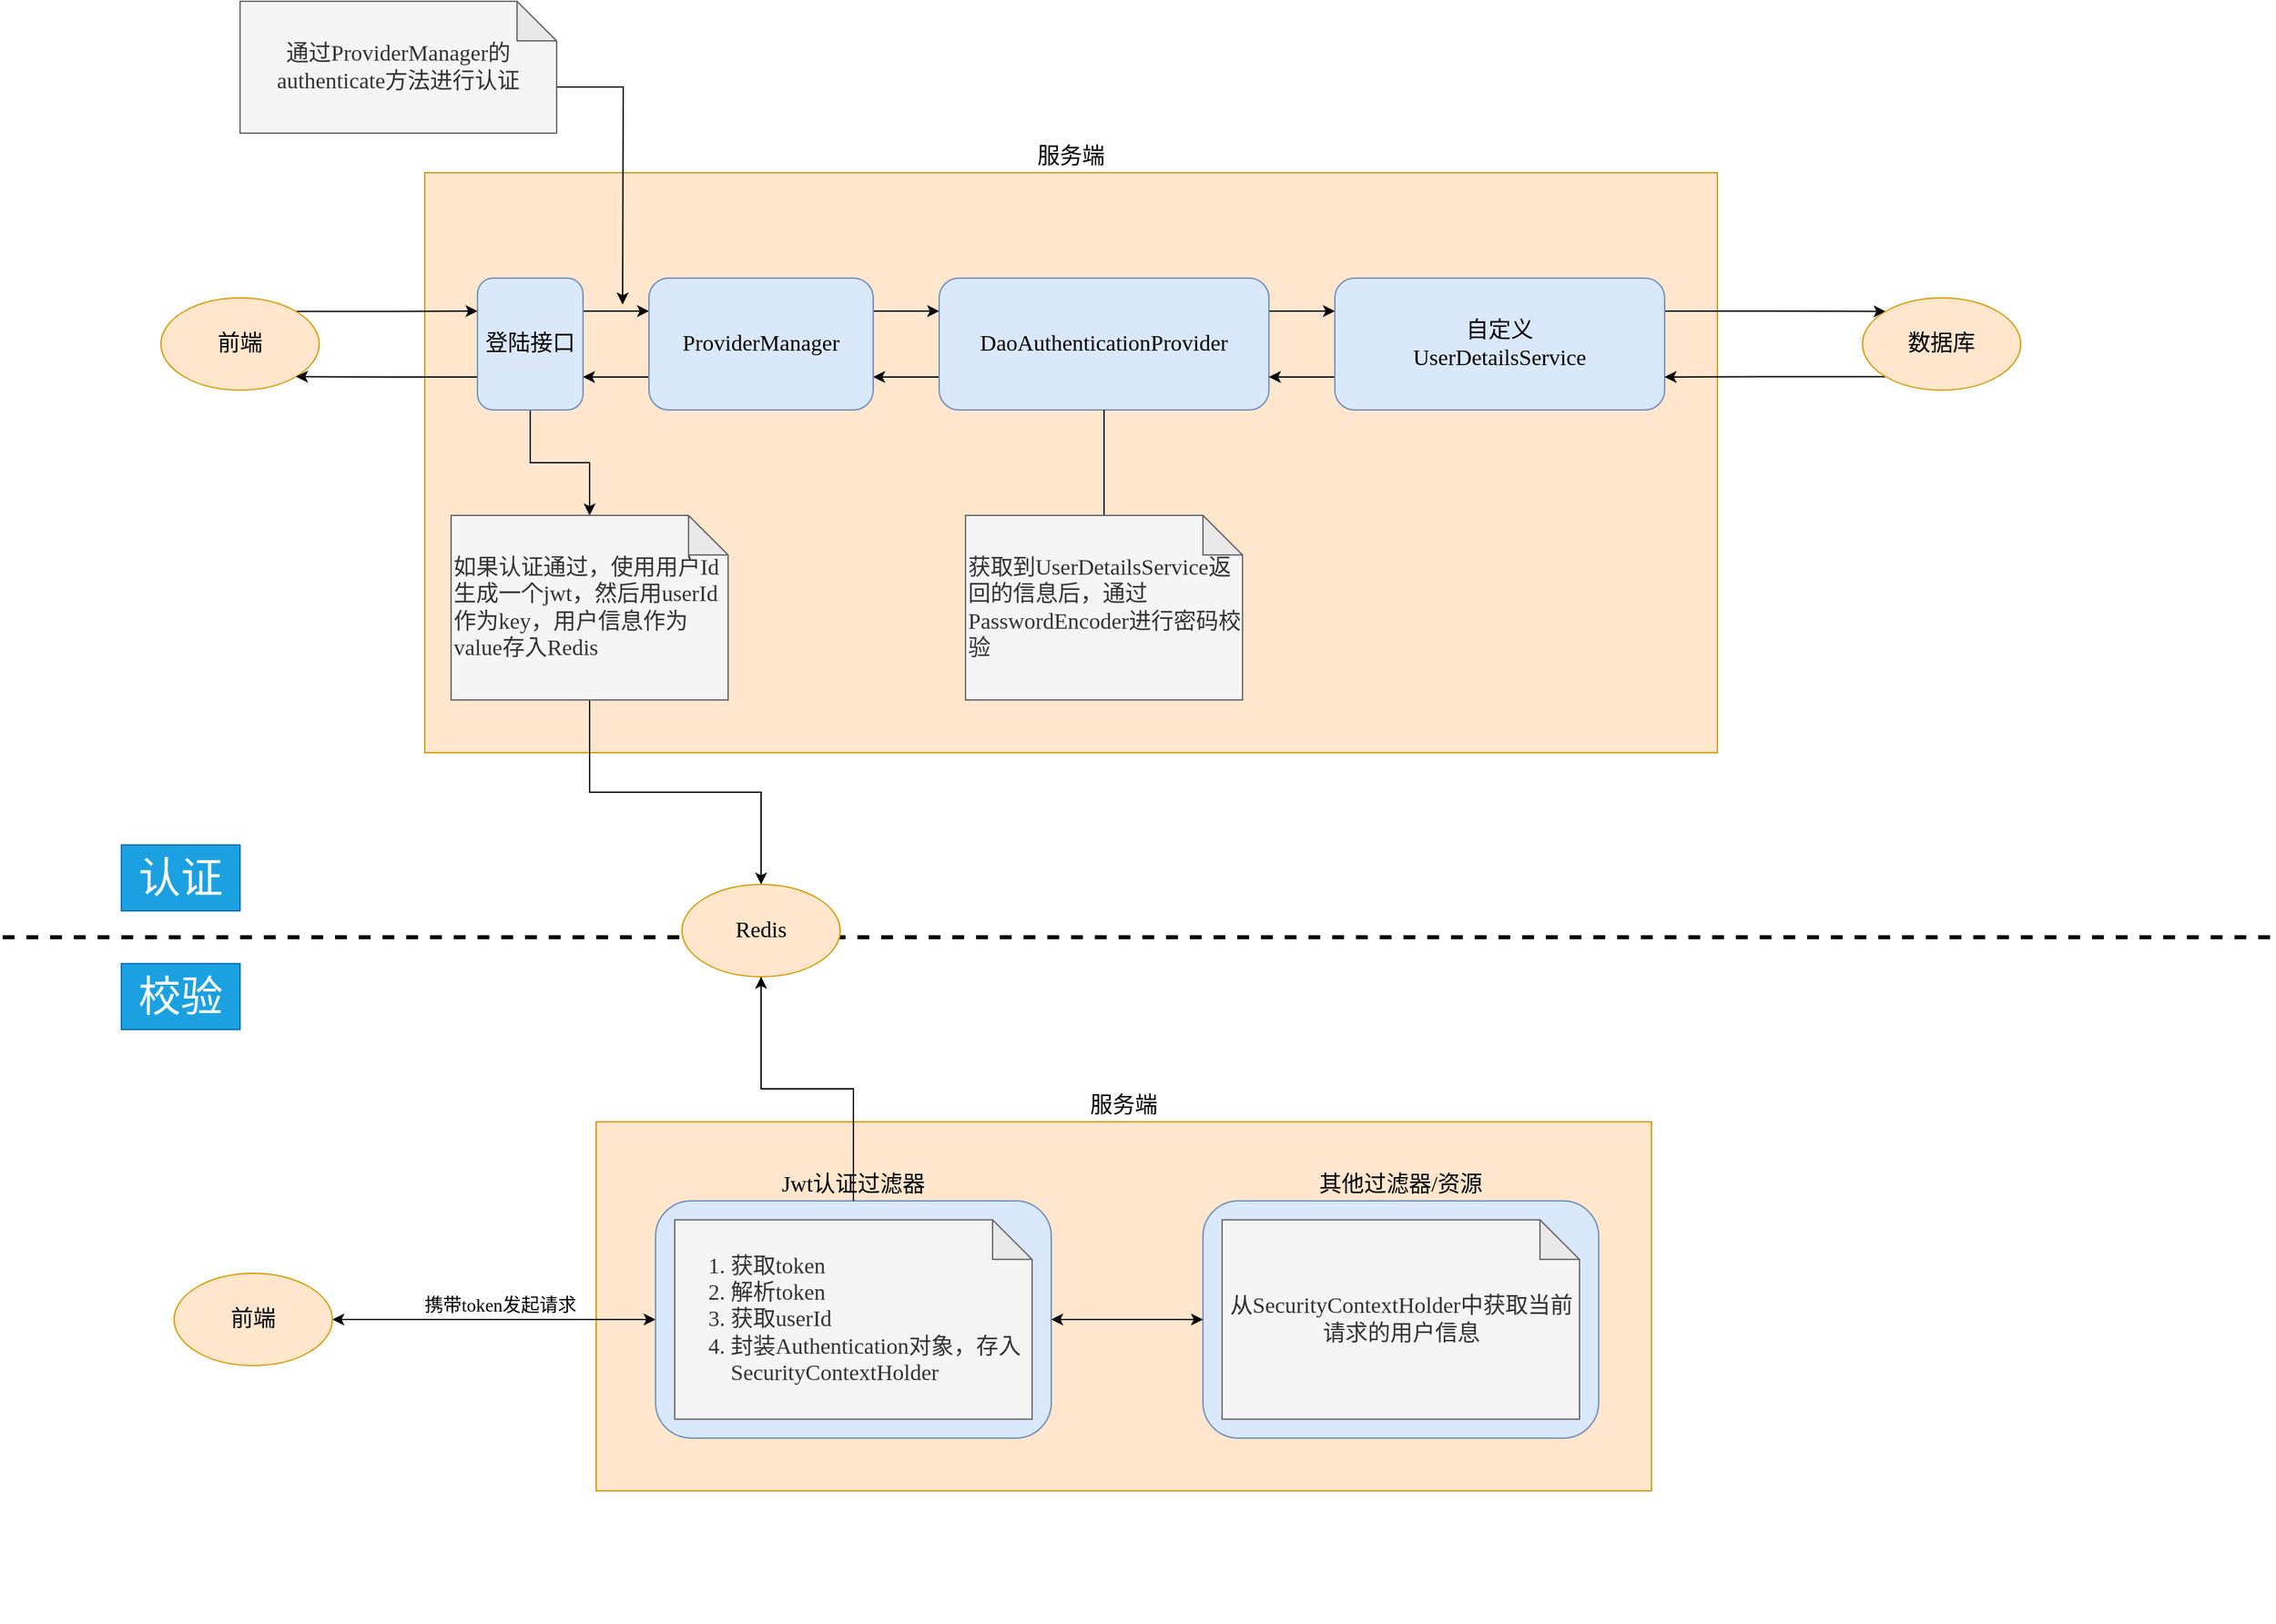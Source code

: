 <mxfile version="20.3.0" type="device"><diagram id="s93s14WLuws0NKfSGKt5" name="第 1 页"><mxGraphModel dx="1896" dy="1153" grid="1" gridSize="10" guides="1" tooltips="1" connect="1" arrows="1" fold="1" page="1" pageScale="1" pageWidth="3300" pageHeight="2339" math="0" shadow="0"><root><mxCell id="0"/><mxCell id="1" parent="0"/><mxCell id="WXrJ1YIOQAjNS_yKq-UC-45" value="" style="endArrow=none;dashed=1;html=1;strokeWidth=3;rounded=0;fontFamily=Noto Serif SC;fontSource=https%3A%2F%2Ffonts.googleapis.com%2Fcss%3Ffamily%3DNoto%2BSerif%2BSC;fontSize=17;" edge="1" parent="1"><mxGeometry width="50" height="50" relative="1" as="geometry"><mxPoint x="70" y="730" as="sourcePoint"/><mxPoint x="1790" y="730" as="targetPoint"/></mxGeometry></mxCell><mxCell id="WXrJ1YIOQAjNS_yKq-UC-39" value="服务端" style="rounded=0;whiteSpace=wrap;html=1;fontFamily=Noto Serif SC;fontSource=https%3A%2F%2Ffonts.googleapis.com%2Fcss%3Ffamily%3DNoto%2BSerif%2BSC;fontSize=17;fillColor=#ffe6cc;strokeColor=#d79b00;labelPosition=center;verticalLabelPosition=top;align=center;verticalAlign=bottom;" vertex="1" parent="1"><mxGeometry x="520" y="870" width="800" height="280" as="geometry"/></mxCell><mxCell id="WXrJ1YIOQAjNS_yKq-UC-21" value="服务端" style="rounded=0;whiteSpace=wrap;html=1;fontFamily=Noto Serif SC;fontSource=https%3A%2F%2Ffonts.googleapis.com%2Fcss%3Ffamily%3DNoto%2BSerif%2BSC;fontSize=17;fillColor=#ffe6cc;strokeColor=#d79b00;labelPosition=center;verticalLabelPosition=top;align=center;verticalAlign=bottom;" vertex="1" parent="1"><mxGeometry x="390" y="150" width="980" height="440" as="geometry"/></mxCell><mxCell id="WXrJ1YIOQAjNS_yKq-UC-6" style="edgeStyle=orthogonalEdgeStyle;rounded=0;orthogonalLoop=1;jettySize=auto;html=1;exitX=1;exitY=0;exitDx=0;exitDy=0;entryX=0;entryY=0.25;entryDx=0;entryDy=0;fontFamily=Noto Serif SC;fontSource=https%3A%2F%2Ffonts.googleapis.com%2Fcss%3Ffamily%3DNoto%2BSerif%2BSC;fontSize=17;" edge="1" parent="1" source="WXrJ1YIOQAjNS_yKq-UC-1" target="WXrJ1YIOQAjNS_yKq-UC-2"><mxGeometry relative="1" as="geometry"/></mxCell><mxCell id="WXrJ1YIOQAjNS_yKq-UC-1" value="前端" style="ellipse;whiteSpace=wrap;html=1;fontFamily=Noto Serif SC;fontSource=https%3A%2F%2Ffonts.googleapis.com%2Fcss%3Ffamily%3DNoto%2BSerif%2BSC;fontSize=17;fillColor=#ffe6cc;strokeColor=#d79b00;" vertex="1" parent="1"><mxGeometry x="190" y="245" width="120" height="70" as="geometry"/></mxCell><mxCell id="WXrJ1YIOQAjNS_yKq-UC-7" style="edgeStyle=orthogonalEdgeStyle;rounded=0;orthogonalLoop=1;jettySize=auto;html=1;exitX=0;exitY=0.75;exitDx=0;exitDy=0;entryX=1;entryY=1;entryDx=0;entryDy=0;fontFamily=Noto Serif SC;fontSource=https%3A%2F%2Ffonts.googleapis.com%2Fcss%3Ffamily%3DNoto%2BSerif%2BSC;fontSize=17;" edge="1" parent="1" source="WXrJ1YIOQAjNS_yKq-UC-2" target="WXrJ1YIOQAjNS_yKq-UC-1"><mxGeometry relative="1" as="geometry"/></mxCell><mxCell id="WXrJ1YIOQAjNS_yKq-UC-8" style="edgeStyle=orthogonalEdgeStyle;rounded=0;orthogonalLoop=1;jettySize=auto;html=1;exitX=1;exitY=0.25;exitDx=0;exitDy=0;entryX=0;entryY=0.25;entryDx=0;entryDy=0;fontFamily=Noto Serif SC;fontSource=https%3A%2F%2Ffonts.googleapis.com%2Fcss%3Ffamily%3DNoto%2BSerif%2BSC;fontSize=17;" edge="1" parent="1" source="WXrJ1YIOQAjNS_yKq-UC-2" target="WXrJ1YIOQAjNS_yKq-UC-3"><mxGeometry relative="1" as="geometry"/></mxCell><mxCell id="WXrJ1YIOQAjNS_yKq-UC-42" style="edgeStyle=orthogonalEdgeStyle;rounded=0;orthogonalLoop=1;jettySize=auto;html=1;entryX=0.5;entryY=0;entryDx=0;entryDy=0;entryPerimeter=0;fontFamily=Noto Serif SC;fontSource=https%3A%2F%2Ffonts.googleapis.com%2Fcss%3Ffamily%3DNoto%2BSerif%2BSC;fontSize=17;startArrow=none;startFill=0;endArrow=classic;endFill=1;" edge="1" parent="1" source="WXrJ1YIOQAjNS_yKq-UC-2" target="WXrJ1YIOQAjNS_yKq-UC-23"><mxGeometry relative="1" as="geometry"/></mxCell><mxCell id="WXrJ1YIOQAjNS_yKq-UC-2" value="登陆接口" style="rounded=1;whiteSpace=wrap;html=1;fontFamily=Noto Serif SC;fontSource=https%3A%2F%2Ffonts.googleapis.com%2Fcss%3Ffamily%3DNoto%2BSerif%2BSC;fontSize=17;fillColor=#dae8fc;strokeColor=#6c8ebf;" vertex="1" parent="1"><mxGeometry x="430" y="230" width="80" height="100" as="geometry"/></mxCell><mxCell id="WXrJ1YIOQAjNS_yKq-UC-9" style="edgeStyle=orthogonalEdgeStyle;rounded=0;orthogonalLoop=1;jettySize=auto;html=1;exitX=1;exitY=0.25;exitDx=0;exitDy=0;entryX=0;entryY=0.25;entryDx=0;entryDy=0;fontFamily=Noto Serif SC;fontSource=https%3A%2F%2Ffonts.googleapis.com%2Fcss%3Ffamily%3DNoto%2BSerif%2BSC;fontSize=17;" edge="1" parent="1" source="WXrJ1YIOQAjNS_yKq-UC-3" target="WXrJ1YIOQAjNS_yKq-UC-4"><mxGeometry relative="1" as="geometry"/></mxCell><mxCell id="WXrJ1YIOQAjNS_yKq-UC-13" style="edgeStyle=orthogonalEdgeStyle;rounded=0;orthogonalLoop=1;jettySize=auto;html=1;exitX=0;exitY=0.75;exitDx=0;exitDy=0;entryX=1;entryY=0.75;entryDx=0;entryDy=0;fontFamily=Noto Serif SC;fontSource=https%3A%2F%2Ffonts.googleapis.com%2Fcss%3Ffamily%3DNoto%2BSerif%2BSC;fontSize=17;" edge="1" parent="1" source="WXrJ1YIOQAjNS_yKq-UC-3" target="WXrJ1YIOQAjNS_yKq-UC-2"><mxGeometry relative="1" as="geometry"/></mxCell><mxCell id="WXrJ1YIOQAjNS_yKq-UC-3" value="ProviderManager" style="rounded=1;whiteSpace=wrap;html=1;fontFamily=Noto Serif SC;fontSource=https%3A%2F%2Ffonts.googleapis.com%2Fcss%3Ffamily%3DNoto%2BSerif%2BSC;fontSize=17;fillColor=#dae8fc;strokeColor=#6c8ebf;" vertex="1" parent="1"><mxGeometry x="560" y="230" width="170" height="100" as="geometry"/></mxCell><mxCell id="WXrJ1YIOQAjNS_yKq-UC-10" style="edgeStyle=orthogonalEdgeStyle;rounded=0;orthogonalLoop=1;jettySize=auto;html=1;exitX=1;exitY=0.25;exitDx=0;exitDy=0;entryX=0;entryY=0.25;entryDx=0;entryDy=0;fontFamily=Noto Serif SC;fontSource=https%3A%2F%2Ffonts.googleapis.com%2Fcss%3Ffamily%3DNoto%2BSerif%2BSC;fontSize=17;" edge="1" parent="1" source="WXrJ1YIOQAjNS_yKq-UC-4" target="WXrJ1YIOQAjNS_yKq-UC-5"><mxGeometry relative="1" as="geometry"/></mxCell><mxCell id="WXrJ1YIOQAjNS_yKq-UC-12" style="edgeStyle=orthogonalEdgeStyle;rounded=0;orthogonalLoop=1;jettySize=auto;html=1;exitX=0;exitY=0.75;exitDx=0;exitDy=0;entryX=1;entryY=0.75;entryDx=0;entryDy=0;fontFamily=Noto Serif SC;fontSource=https%3A%2F%2Ffonts.googleapis.com%2Fcss%3Ffamily%3DNoto%2BSerif%2BSC;fontSize=17;" edge="1" parent="1" source="WXrJ1YIOQAjNS_yKq-UC-4" target="WXrJ1YIOQAjNS_yKq-UC-3"><mxGeometry relative="1" as="geometry"/></mxCell><mxCell id="WXrJ1YIOQAjNS_yKq-UC-4" value="DaoAuthenticationProvider" style="rounded=1;whiteSpace=wrap;html=1;fontFamily=Noto Serif SC;fontSource=https%3A%2F%2Ffonts.googleapis.com%2Fcss%3Ffamily%3DNoto%2BSerif%2BSC;fontSize=17;fillColor=#dae8fc;strokeColor=#6c8ebf;" vertex="1" parent="1"><mxGeometry x="780" y="230" width="250" height="100" as="geometry"/></mxCell><mxCell id="WXrJ1YIOQAjNS_yKq-UC-11" style="edgeStyle=orthogonalEdgeStyle;rounded=0;orthogonalLoop=1;jettySize=auto;html=1;exitX=0;exitY=0.75;exitDx=0;exitDy=0;entryX=1;entryY=0.75;entryDx=0;entryDy=0;fontFamily=Noto Serif SC;fontSource=https%3A%2F%2Ffonts.googleapis.com%2Fcss%3Ffamily%3DNoto%2BSerif%2BSC;fontSize=17;" edge="1" parent="1" source="WXrJ1YIOQAjNS_yKq-UC-5" target="WXrJ1YIOQAjNS_yKq-UC-4"><mxGeometry relative="1" as="geometry"/></mxCell><mxCell id="WXrJ1YIOQAjNS_yKq-UC-17" style="edgeStyle=orthogonalEdgeStyle;rounded=0;orthogonalLoop=1;jettySize=auto;html=1;exitX=1;exitY=0.25;exitDx=0;exitDy=0;entryX=0;entryY=0;entryDx=0;entryDy=0;fontFamily=Noto Serif SC;fontSource=https%3A%2F%2Ffonts.googleapis.com%2Fcss%3Ffamily%3DNoto%2BSerif%2BSC;fontSize=17;" edge="1" parent="1" source="WXrJ1YIOQAjNS_yKq-UC-5" target="WXrJ1YIOQAjNS_yKq-UC-16"><mxGeometry relative="1" as="geometry"/></mxCell><mxCell id="WXrJ1YIOQAjNS_yKq-UC-5" value="自定义&lt;br&gt;UserDetailsService" style="rounded=1;whiteSpace=wrap;html=1;fontFamily=Noto Serif SC;fontSource=https%3A%2F%2Ffonts.googleapis.com%2Fcss%3Ffamily%3DNoto%2BSerif%2BSC;fontSize=17;fillColor=#dae8fc;strokeColor=#6c8ebf;" vertex="1" parent="1"><mxGeometry x="1080" y="230" width="250" height="100" as="geometry"/></mxCell><mxCell id="WXrJ1YIOQAjNS_yKq-UC-22" style="edgeStyle=orthogonalEdgeStyle;rounded=0;orthogonalLoop=1;jettySize=auto;html=1;exitX=0;exitY=0;exitDx=240;exitDy=65;exitPerimeter=0;fontFamily=Noto Serif SC;fontSource=https%3A%2F%2Ffonts.googleapis.com%2Fcss%3Ffamily%3DNoto%2BSerif%2BSC;fontSize=17;" edge="1" parent="1" source="WXrJ1YIOQAjNS_yKq-UC-14"><mxGeometry relative="1" as="geometry"><mxPoint x="540" y="250" as="targetPoint"/></mxGeometry></mxCell><mxCell id="WXrJ1YIOQAjNS_yKq-UC-14" value="通过ProviderManager的authenticate方法进行认证" style="shape=note;whiteSpace=wrap;html=1;backgroundOutline=1;darkOpacity=0.05;fontFamily=Noto Serif SC;fontSource=https%3A%2F%2Ffonts.googleapis.com%2Fcss%3Ffamily%3DNoto%2BSerif%2BSC;fontSize=17;fillColor=#f5f5f5;strokeColor=#666666;fontColor=#333333;" vertex="1" parent="1"><mxGeometry x="250" y="20" width="240" height="100" as="geometry"/></mxCell><mxCell id="WXrJ1YIOQAjNS_yKq-UC-18" style="edgeStyle=orthogonalEdgeStyle;rounded=0;orthogonalLoop=1;jettySize=auto;html=1;exitX=0;exitY=1;exitDx=0;exitDy=0;entryX=1;entryY=0.75;entryDx=0;entryDy=0;fontFamily=Noto Serif SC;fontSource=https%3A%2F%2Ffonts.googleapis.com%2Fcss%3Ffamily%3DNoto%2BSerif%2BSC;fontSize=17;" edge="1" parent="1" source="WXrJ1YIOQAjNS_yKq-UC-16" target="WXrJ1YIOQAjNS_yKq-UC-5"><mxGeometry relative="1" as="geometry"/></mxCell><mxCell id="WXrJ1YIOQAjNS_yKq-UC-16" value="数据库" style="ellipse;whiteSpace=wrap;html=1;fontFamily=Noto Serif SC;fontSource=https%3A%2F%2Ffonts.googleapis.com%2Fcss%3Ffamily%3DNoto%2BSerif%2BSC;fontSize=17;fillColor=#ffe6cc;strokeColor=#d79b00;" vertex="1" parent="1"><mxGeometry x="1480" y="245" width="120" height="70" as="geometry"/></mxCell><mxCell id="WXrJ1YIOQAjNS_yKq-UC-27" style="edgeStyle=orthogonalEdgeStyle;rounded=0;orthogonalLoop=1;jettySize=auto;html=1;fontFamily=Noto Serif SC;fontSource=https%3A%2F%2Ffonts.googleapis.com%2Fcss%3Ffamily%3DNoto%2BSerif%2BSC;fontSize=17;endArrow=classic;endFill=1;" edge="1" parent="1" source="WXrJ1YIOQAjNS_yKq-UC-23" target="WXrJ1YIOQAjNS_yKq-UC-26"><mxGeometry relative="1" as="geometry"/></mxCell><mxCell id="WXrJ1YIOQAjNS_yKq-UC-23" value="如果认证通过，使用用户Id生成一个jwt，然后用userId作为key，用户信息作为value存入Redis" style="shape=note;whiteSpace=wrap;html=1;backgroundOutline=1;darkOpacity=0.05;fontFamily=Noto Serif SC;fontSource=https%3A%2F%2Ffonts.googleapis.com%2Fcss%3Ffamily%3DNoto%2BSerif%2BSC;fontSize=17;fillColor=#f5f5f5;strokeColor=#666666;fontColor=#333333;align=left;" vertex="1" parent="1"><mxGeometry x="410" y="410" width="210" height="140" as="geometry"/></mxCell><mxCell id="WXrJ1YIOQAjNS_yKq-UC-25" style="edgeStyle=orthogonalEdgeStyle;rounded=0;orthogonalLoop=1;jettySize=auto;html=1;entryX=0.5;entryY=1;entryDx=0;entryDy=0;fontFamily=Noto Serif SC;fontSource=https%3A%2F%2Ffonts.googleapis.com%2Fcss%3Ffamily%3DNoto%2BSerif%2BSC;fontSize=17;endArrow=none;endFill=0;" edge="1" parent="1" source="WXrJ1YIOQAjNS_yKq-UC-24" target="WXrJ1YIOQAjNS_yKq-UC-4"><mxGeometry relative="1" as="geometry"/></mxCell><mxCell id="WXrJ1YIOQAjNS_yKq-UC-24" value="获取到UserDetailsService返回的信息后，通过PasswordEncoder进行密码校验" style="shape=note;whiteSpace=wrap;html=1;backgroundOutline=1;darkOpacity=0.05;fontFamily=Noto Serif SC;fontSource=https%3A%2F%2Ffonts.googleapis.com%2Fcss%3Ffamily%3DNoto%2BSerif%2BSC;fontSize=17;fillColor=#f5f5f5;strokeColor=#666666;fontColor=#333333;align=left;" vertex="1" parent="1"><mxGeometry x="800" y="410" width="210" height="140" as="geometry"/></mxCell><mxCell id="WXrJ1YIOQAjNS_yKq-UC-26" value="Redis" style="ellipse;whiteSpace=wrap;html=1;fontFamily=Noto Serif SC;fontSource=https%3A%2F%2Ffonts.googleapis.com%2Fcss%3Ffamily%3DNoto%2BSerif%2BSC;fontSize=17;fillColor=#ffe6cc;strokeColor=#d79b00;" vertex="1" parent="1"><mxGeometry x="585" y="690" width="120" height="70" as="geometry"/></mxCell><mxCell id="WXrJ1YIOQAjNS_yKq-UC-36" style="edgeStyle=orthogonalEdgeStyle;rounded=0;orthogonalLoop=1;jettySize=auto;html=1;entryX=0;entryY=0.5;entryDx=0;entryDy=0;fontFamily=Noto Serif SC;fontSource=https%3A%2F%2Ffonts.googleapis.com%2Fcss%3Ffamily%3DNoto%2BSerif%2BSC;fontSize=17;endArrow=classic;endFill=1;startArrow=classic;startFill=1;exitX=1;exitY=0.5;exitDx=0;exitDy=0;" edge="1" parent="1" source="WXrJ1YIOQAjNS_yKq-UC-28" target="WXrJ1YIOQAjNS_yKq-UC-29"><mxGeometry relative="1" as="geometry"><mxPoint x="470" y="1020" as="sourcePoint"/></mxGeometry></mxCell><mxCell id="WXrJ1YIOQAjNS_yKq-UC-48" value="携带token发起请求" style="edgeLabel;html=1;align=center;verticalAlign=middle;resizable=0;points=[];fontSize=14;fontFamily=Noto Serif SC;" vertex="1" connectable="0" parent="WXrJ1YIOQAjNS_yKq-UC-36"><mxGeometry x="0.147" y="3" relative="1" as="geometry"><mxPoint x="-14" y="-7" as="offset"/></mxGeometry></mxCell><mxCell id="WXrJ1YIOQAjNS_yKq-UC-28" value="前端" style="ellipse;whiteSpace=wrap;html=1;fontFamily=Noto Serif SC;fontSource=https%3A%2F%2Ffonts.googleapis.com%2Fcss%3Ffamily%3DNoto%2BSerif%2BSC;fontSize=17;fillColor=#ffe6cc;strokeColor=#d79b00;" vertex="1" parent="1"><mxGeometry x="200" y="985" width="120" height="70" as="geometry"/></mxCell><mxCell id="WXrJ1YIOQAjNS_yKq-UC-32" value="" style="group" vertex="1" connectable="0" parent="1"><mxGeometry x="565" y="930" width="300" height="180" as="geometry"/></mxCell><mxCell id="WXrJ1YIOQAjNS_yKq-UC-29" value="Jwt认证过滤器" style="rounded=1;whiteSpace=wrap;html=1;fontFamily=Noto Serif SC;fontSource=https%3A%2F%2Ffonts.googleapis.com%2Fcss%3Ffamily%3DNoto%2BSerif%2BSC;fontSize=17;fillColor=#dae8fc;strokeColor=#6c8ebf;labelPosition=center;verticalLabelPosition=top;align=center;verticalAlign=bottom;" vertex="1" parent="WXrJ1YIOQAjNS_yKq-UC-32"><mxGeometry width="300" height="180" as="geometry"/></mxCell><mxCell id="WXrJ1YIOQAjNS_yKq-UC-31" value="&lt;ol&gt;&lt;li&gt;获取token&lt;/li&gt;&lt;li&gt;解析token&lt;/li&gt;&lt;li&gt;获取userId&lt;/li&gt;&lt;li&gt;封装Authentication对象，存入SecurityContextHolder&lt;/li&gt;&lt;/ol&gt;" style="shape=note;whiteSpace=wrap;html=1;backgroundOutline=1;darkOpacity=0.05;fontFamily=Noto Serif SC;fontSource=https%3A%2F%2Ffonts.googleapis.com%2Fcss%3Ffamily%3DNoto%2BSerif%2BSC;fontSize=17;fillColor=#f5f5f5;strokeColor=#666666;fontColor=#333333;align=left;" vertex="1" parent="WXrJ1YIOQAjNS_yKq-UC-32"><mxGeometry x="14.516" y="14.4" width="270.968" height="151.2" as="geometry"/></mxCell><mxCell id="WXrJ1YIOQAjNS_yKq-UC-33" value="" style="group;align=center;" vertex="1" connectable="0" parent="1"><mxGeometry x="830" y="930" width="500" height="320" as="geometry"/></mxCell><mxCell id="WXrJ1YIOQAjNS_yKq-UC-34" value="其他过滤器/资源" style="rounded=1;whiteSpace=wrap;html=1;fontFamily=Noto Serif SC;fontSource=https%3A%2F%2Ffonts.googleapis.com%2Fcss%3Ffamily%3DNoto%2BSerif%2BSC;fontSize=17;fillColor=#dae8fc;strokeColor=#6c8ebf;labelPosition=center;verticalLabelPosition=top;align=center;verticalAlign=bottom;" vertex="1" parent="WXrJ1YIOQAjNS_yKq-UC-33"><mxGeometry x="150" width="300" height="180" as="geometry"/></mxCell><mxCell id="WXrJ1YIOQAjNS_yKq-UC-35" value="&lt;div&gt;从SecurityContextHolder中获取当前请求的用户信息&lt;/div&gt;" style="shape=note;whiteSpace=wrap;html=1;backgroundOutline=1;darkOpacity=0.05;fontFamily=Noto Serif SC;fontSource=https%3A%2F%2Ffonts.googleapis.com%2Fcss%3Ffamily%3DNoto%2BSerif%2BSC;fontSize=17;fillColor=#f5f5f5;strokeColor=#666666;fontColor=#333333;align=center;" vertex="1" parent="WXrJ1YIOQAjNS_yKq-UC-33"><mxGeometry x="164.516" y="14.4" width="270.968" height="151.2" as="geometry"/></mxCell><mxCell id="WXrJ1YIOQAjNS_yKq-UC-38" style="edgeStyle=orthogonalEdgeStyle;rounded=0;orthogonalLoop=1;jettySize=auto;html=1;exitX=1;exitY=0.5;exitDx=0;exitDy=0;entryX=0;entryY=0.5;entryDx=0;entryDy=0;fontFamily=Noto Serif SC;fontSource=https%3A%2F%2Ffonts.googleapis.com%2Fcss%3Ffamily%3DNoto%2BSerif%2BSC;fontSize=17;startArrow=classic;startFill=1;endArrow=classic;endFill=1;" edge="1" parent="1" source="WXrJ1YIOQAjNS_yKq-UC-29" target="WXrJ1YIOQAjNS_yKq-UC-34"><mxGeometry relative="1" as="geometry"/></mxCell><mxCell id="WXrJ1YIOQAjNS_yKq-UC-40" style="edgeStyle=orthogonalEdgeStyle;rounded=0;orthogonalLoop=1;jettySize=auto;html=1;exitX=0.5;exitY=0;exitDx=0;exitDy=0;entryX=0.5;entryY=1;entryDx=0;entryDy=0;fontFamily=Noto Serif SC;fontSource=https%3A%2F%2Ffonts.googleapis.com%2Fcss%3Ffamily%3DNoto%2BSerif%2BSC;fontSize=17;startArrow=none;startFill=0;endArrow=classic;endFill=1;" edge="1" parent="1" source="WXrJ1YIOQAjNS_yKq-UC-29" target="WXrJ1YIOQAjNS_yKq-UC-26"><mxGeometry relative="1" as="geometry"/></mxCell><mxCell id="WXrJ1YIOQAjNS_yKq-UC-46" value="认证" style="text;html=1;strokeColor=#006EAF;fillColor=#1ba1e2;align=center;verticalAlign=middle;whiteSpace=wrap;rounded=0;fontFamily=Noto Serif SC;fontSource=https%3A%2F%2Ffonts.googleapis.com%2Fcss%3Ffamily%3DNoto%2BSerif%2BSC;fontSize=32;fontColor=#ffffff;" vertex="1" parent="1"><mxGeometry x="160" y="660" width="90" height="50" as="geometry"/></mxCell><mxCell id="WXrJ1YIOQAjNS_yKq-UC-47" value="校验" style="text;html=1;strokeColor=#006EAF;fillColor=#1ba1e2;align=center;verticalAlign=middle;whiteSpace=wrap;rounded=0;fontFamily=Noto Serif SC;fontSource=https%3A%2F%2Ffonts.googleapis.com%2Fcss%3Ffamily%3DNoto%2BSerif%2BSC;fontSize=32;fontColor=#ffffff;" vertex="1" parent="1"><mxGeometry x="160" y="750" width="90" height="50" as="geometry"/></mxCell></root></mxGraphModel></diagram></mxfile>